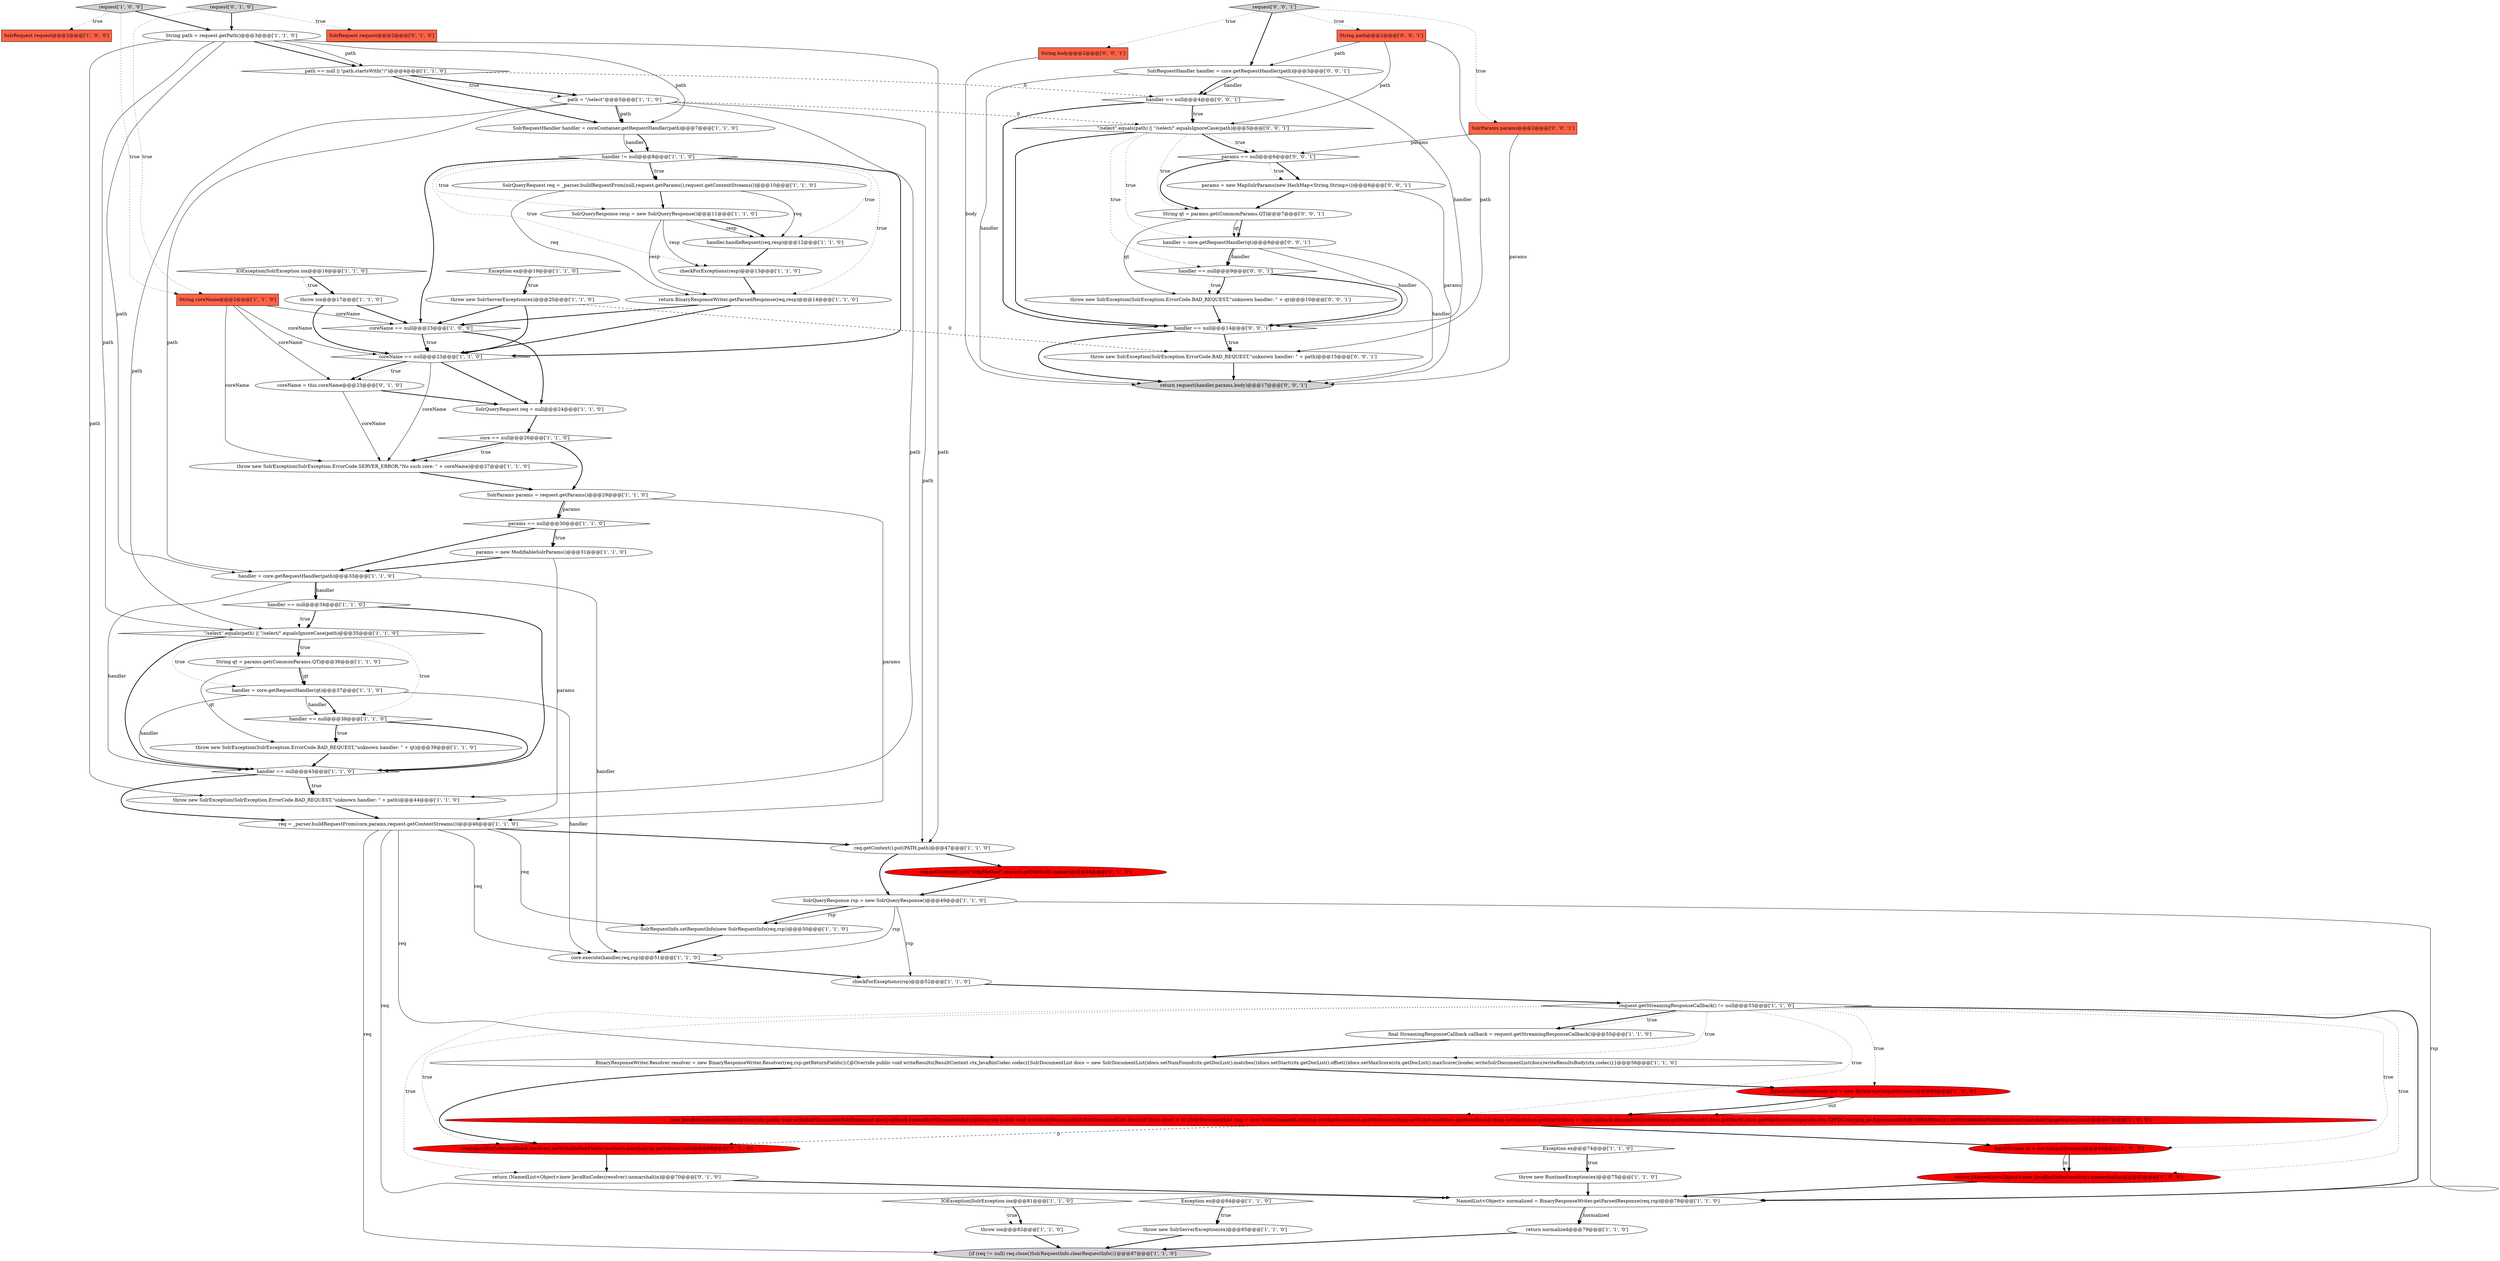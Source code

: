 digraph {
17 [style = filled, label = "params == null@@@30@@@['1', '1', '0']", fillcolor = white, shape = diamond image = "AAA0AAABBB1BBB"];
30 [style = filled, label = "new JavaBinCodec(resolver){@Override public void writeSolrDocument(SolrDocument doc){callback.streamSolrDocument(doc)}@Override public void writeSolrDocumentList(SolrDocumentList docs){if (docs.size() > 0) {SolrDocumentList tmp = new SolrDocumentList()tmp.setMaxScore(docs.getMaxScore())tmp.setNumFound(docs.getNumFound())tmp.setStart(docs.getStart())docs = tmp}callback.streamDocListInfo(docs.getNumFound(),docs.getStart(),docs.getMaxScore())super.edu.fdu.CPPDG.tinypdg.pe.ExpressionInfo@10064f9docs}}.setWritableDocFields(resolver).marshal(rsp.getValues(),out)@@@67@@@['1', '0', '0']", fillcolor = red, shape = ellipse image = "AAA1AAABBB1BBB"];
12 [style = filled, label = "BinaryResponseWriter.Resolver resolver = new BinaryResponseWriter.Resolver(req,rsp.getReturnFields()){@Override public void writeResults(ResultContext ctx,JavaBinCodec codec){SolrDocumentList docs = new SolrDocumentList()docs.setNumFound(ctx.getDocList().matches())docs.setStart(ctx.getDocList().offset())docs.setMaxScore(ctx.getDocList().maxScore())codec.writeSolrDocumentList(docs)writeResultsBody(ctx,codec)}}@@@56@@@['1', '1', '0']", fillcolor = white, shape = ellipse image = "AAA0AAABBB1BBB"];
8 [style = filled, label = "req = _parser.buildRequestFrom(core,params,request.getContentStreams())@@@46@@@['1', '1', '0']", fillcolor = white, shape = ellipse image = "AAA0AAABBB1BBB"];
42 [style = filled, label = "return (NamedList<Object>)new JavaBinCodec(resolver).unmarshal(in)@@@85@@@['1', '0', '0']", fillcolor = red, shape = ellipse image = "AAA1AAABBB1BBB"];
60 [style = filled, label = "createJavaBinCodec(callback,resolver).setWritableDocFields(resolver).marshal(rsp.getValues(),out)@@@68@@@['0', '1', '0']", fillcolor = red, shape = ellipse image = "AAA1AAABBB2BBB"];
15 [style = filled, label = "throw iox@@@82@@@['1', '1', '0']", fillcolor = white, shape = ellipse image = "AAA0AAABBB1BBB"];
37 [style = filled, label = "throw new SolrException(SolrException.ErrorCode.SERVER_ERROR,\"No such core: \" + coreName)@@@27@@@['1', '1', '0']", fillcolor = white, shape = ellipse image = "AAA0AAABBB1BBB"];
43 [style = filled, label = "Exception ex@@@74@@@['1', '1', '0']", fillcolor = white, shape = diamond image = "AAA0AAABBB1BBB"];
18 [style = filled, label = "path = \"/select\"@@@5@@@['1', '1', '0']", fillcolor = white, shape = ellipse image = "AAA0AAABBB1BBB"];
32 [style = filled, label = "\"/select\".equals(path) || \"/select/\".equalsIgnoreCase(path)@@@35@@@['1', '1', '0']", fillcolor = white, shape = diamond image = "AAA0AAABBB1BBB"];
31 [style = filled, label = "core.execute(handler,req,rsp)@@@51@@@['1', '1', '0']", fillcolor = white, shape = ellipse image = "AAA0AAABBB1BBB"];
63 [style = filled, label = "SolrRequestHandler handler = core.getRequestHandler(path)@@@3@@@['0', '0', '1']", fillcolor = white, shape = ellipse image = "AAA0AAABBB3BBB"];
57 [style = filled, label = "req.getContext().put(\"httpMethod\",request.getMethod().name())@@@48@@@['0', '1', '0']", fillcolor = red, shape = ellipse image = "AAA1AAABBB2BBB"];
49 [style = filled, label = "request['1', '0', '0']", fillcolor = lightgray, shape = diamond image = "AAA0AAABBB1BBB"];
46 [style = filled, label = "SolrRequestHandler handler = coreContainer.getRequestHandler(path)@@@7@@@['1', '1', '0']", fillcolor = white, shape = ellipse image = "AAA0AAABBB1BBB"];
70 [style = filled, label = "params == null@@@6@@@['0', '0', '1']", fillcolor = white, shape = diamond image = "AAA0AAABBB3BBB"];
23 [style = filled, label = "Exception ex@@@84@@@['1', '1', '0']", fillcolor = white, shape = diamond image = "AAA0AAABBB1BBB"];
67 [style = filled, label = "handler == null@@@4@@@['0', '0', '1']", fillcolor = white, shape = diamond image = "AAA0AAABBB3BBB"];
22 [style = filled, label = "handler == null@@@43@@@['1', '1', '0']", fillcolor = white, shape = diamond image = "AAA0AAABBB1BBB"];
33 [style = filled, label = "req.getContext().put(PATH,path)@@@47@@@['1', '1', '0']", fillcolor = white, shape = ellipse image = "AAA0AAABBB1BBB"];
53 [style = filled, label = "SolrQueryResponse resp = new SolrQueryResponse()@@@11@@@['1', '1', '0']", fillcolor = white, shape = ellipse image = "AAA0AAABBB1BBB"];
6 [style = filled, label = "IOException|SolrException iox@@@81@@@['1', '1', '0']", fillcolor = white, shape = diamond image = "AAA0AAABBB1BBB"];
25 [style = filled, label = "throw new SolrServerException(ex)@@@85@@@['1', '1', '0']", fillcolor = white, shape = ellipse image = "AAA0AAABBB1BBB"];
59 [style = filled, label = "return (NamedList<Object>)new JavaBinCodec(resolver).unmarshal(in)@@@70@@@['0', '1', '0']", fillcolor = white, shape = ellipse image = "AAA0AAABBB2BBB"];
62 [style = filled, label = "\"/select\".equals(path) || \"/select/\".equalsIgnoreCase(path)@@@5@@@['0', '0', '1']", fillcolor = white, shape = diamond image = "AAA0AAABBB3BBB"];
56 [style = filled, label = "SolrRequest request@@@2@@@['0', '1', '0']", fillcolor = tomato, shape = box image = "AAA0AAABBB2BBB"];
58 [style = filled, label = "coreName = this.coreName@@@23@@@['0', '1', '0']", fillcolor = white, shape = ellipse image = "AAA0AAABBB2BBB"];
45 [style = filled, label = "coreName == null@@@23@@@['1', '1', '0']", fillcolor = white, shape = diamond image = "AAA0AAABBB1BBB"];
29 [style = filled, label = "checkForExceptions(rsp)@@@52@@@['1', '1', '0']", fillcolor = white, shape = ellipse image = "AAA0AAABBB1BBB"];
40 [style = filled, label = "throw new SolrServerException(ex)@@@20@@@['1', '1', '0']", fillcolor = white, shape = ellipse image = "AAA0AAABBB1BBB"];
71 [style = filled, label = "handler == null@@@14@@@['0', '0', '1']", fillcolor = white, shape = diamond image = "AAA0AAABBB3BBB"];
52 [style = filled, label = "SolrQueryRequest req = null@@@24@@@['1', '1', '0']", fillcolor = white, shape = ellipse image = "AAA0AAABBB1BBB"];
77 [style = filled, label = "handler == null@@@9@@@['0', '0', '1']", fillcolor = white, shape = diamond image = "AAA0AAABBB3BBB"];
68 [style = filled, label = "request['0', '0', '1']", fillcolor = lightgray, shape = diamond image = "AAA0AAABBB3BBB"];
72 [style = filled, label = "SolrParams params@@@2@@@['0', '0', '1']", fillcolor = tomato, shape = box image = "AAA0AAABBB3BBB"];
73 [style = filled, label = "throw new SolrException(SolrException.ErrorCode.BAD_REQUEST,\"unknown handler: \" + path)@@@15@@@['0', '0', '1']", fillcolor = white, shape = ellipse image = "AAA0AAABBB3BBB"];
66 [style = filled, label = "throw new SolrException(SolrException.ErrorCode.BAD_REQUEST,\"unknown handler: \" + qt)@@@10@@@['0', '0', '1']", fillcolor = white, shape = ellipse image = "AAA0AAABBB3BBB"];
1 [style = filled, label = "return normalized@@@79@@@['1', '1', '0']", fillcolor = white, shape = ellipse image = "AAA0AAABBB1BBB"];
54 [style = filled, label = "{if (req != null) req.close()SolrRequestInfo.clearRequestInfo()}@@@87@@@['1', '1', '0']", fillcolor = lightgray, shape = ellipse image = "AAA0AAABBB1BBB"];
36 [style = filled, label = "request.getStreamingResponseCallback() != null@@@53@@@['1', '1', '0']", fillcolor = white, shape = diamond image = "AAA0AAABBB1BBB"];
16 [style = filled, label = "handler.handleRequest(req,resp)@@@12@@@['1', '1', '0']", fillcolor = white, shape = ellipse image = "AAA0AAABBB1BBB"];
65 [style = filled, label = "handler = core.getRequestHandler(qt)@@@8@@@['0', '0', '1']", fillcolor = white, shape = ellipse image = "AAA0AAABBB3BBB"];
7 [style = filled, label = "throw new SolrException(SolrException.ErrorCode.BAD_REQUEST,\"unknown handler: \" + path)@@@44@@@['1', '1', '0']", fillcolor = white, shape = ellipse image = "AAA0AAABBB1BBB"];
50 [style = filled, label = "String coreName@@@2@@@['1', '1', '0']", fillcolor = tomato, shape = box image = "AAA0AAABBB1BBB"];
76 [style = filled, label = "params = new MapSolrParams(new HashMap<String,String>())@@@6@@@['0', '0', '1']", fillcolor = white, shape = ellipse image = "AAA0AAABBB3BBB"];
34 [style = filled, label = "String path = request.getPath()@@@3@@@['1', '1', '0']", fillcolor = white, shape = ellipse image = "AAA0AAABBB1BBB"];
28 [style = filled, label = "checkForExceptions(resp)@@@13@@@['1', '1', '0']", fillcolor = white, shape = ellipse image = "AAA0AAABBB1BBB"];
20 [style = filled, label = "handler = core.getRequestHandler(qt)@@@37@@@['1', '1', '0']", fillcolor = white, shape = ellipse image = "AAA0AAABBB1BBB"];
5 [style = filled, label = "params = new ModifiableSolrParams()@@@31@@@['1', '1', '0']", fillcolor = white, shape = ellipse image = "AAA0AAABBB1BBB"];
4 [style = filled, label = "final StreamingResponseCallback callback = request.getStreamingResponseCallback()@@@55@@@['1', '1', '0']", fillcolor = white, shape = ellipse image = "AAA0AAABBB1BBB"];
69 [style = filled, label = "return request(handler,params,body)@@@17@@@['0', '0', '1']", fillcolor = lightgray, shape = ellipse image = "AAA0AAABBB3BBB"];
64 [style = filled, label = "String qt = params.get(CommonParams.QT)@@@7@@@['0', '0', '1']", fillcolor = white, shape = ellipse image = "AAA0AAABBB3BBB"];
10 [style = filled, label = "handler != null@@@8@@@['1', '1', '0']", fillcolor = white, shape = diamond image = "AAA0AAABBB1BBB"];
48 [style = filled, label = "core == null@@@26@@@['1', '1', '0']", fillcolor = white, shape = diamond image = "AAA0AAABBB1BBB"];
74 [style = filled, label = "String path@@@2@@@['0', '0', '1']", fillcolor = tomato, shape = box image = "AAA0AAABBB3BBB"];
61 [style = filled, label = "request['0', '1', '0']", fillcolor = lightgray, shape = diamond image = "AAA0AAABBB2BBB"];
2 [style = filled, label = "SolrRequest request@@@2@@@['1', '0', '0']", fillcolor = tomato, shape = box image = "AAA0AAABBB1BBB"];
47 [style = filled, label = "path == null || !path.startsWith(\"/\")@@@4@@@['1', '1', '0']", fillcolor = white, shape = diamond image = "AAA0AAABBB1BBB"];
27 [style = filled, label = "SolrQueryResponse rsp = new SolrQueryResponse()@@@49@@@['1', '1', '0']", fillcolor = white, shape = ellipse image = "AAA0AAABBB1BBB"];
55 [style = filled, label = "throw new RuntimeException(ex)@@@75@@@['1', '1', '0']", fillcolor = white, shape = ellipse image = "AAA0AAABBB1BBB"];
11 [style = filled, label = "return BinaryResponseWriter.getParsedResponse(req,resp)@@@14@@@['1', '1', '0']", fillcolor = white, shape = ellipse image = "AAA0AAABBB1BBB"];
75 [style = filled, label = "String body@@@2@@@['0', '0', '1']", fillcolor = tomato, shape = box image = "AAA0AAABBB3BBB"];
21 [style = filled, label = "throw new SolrException(SolrException.ErrorCode.BAD_REQUEST,\"unknown handler: \" + qt)@@@39@@@['1', '1', '0']", fillcolor = white, shape = ellipse image = "AAA0AAABBB1BBB"];
38 [style = filled, label = "handler == null@@@34@@@['1', '1', '0']", fillcolor = white, shape = diamond image = "AAA0AAABBB1BBB"];
24 [style = filled, label = "IOException|SolrException iox@@@16@@@['1', '1', '0']", fillcolor = white, shape = diamond image = "AAA0AAABBB1BBB"];
0 [style = filled, label = "SolrQueryRequest req = _parser.buildRequestFrom(null,request.getParams(),request.getContentStreams())@@@10@@@['1', '1', '0']", fillcolor = white, shape = ellipse image = "AAA0AAABBB1BBB"];
35 [style = filled, label = "SolrRequestInfo.setRequestInfo(new SolrRequestInfo(req,rsp))@@@50@@@['1', '1', '0']", fillcolor = white, shape = ellipse image = "AAA0AAABBB1BBB"];
13 [style = filled, label = "NamedList<Object> normalized = BinaryResponseWriter.getParsedResponse(req,rsp)@@@78@@@['1', '1', '0']", fillcolor = white, shape = ellipse image = "AAA0AAABBB1BBB"];
51 [style = filled, label = "InputStream in = out.toInputStream()@@@84@@@['1', '0', '0']", fillcolor = red, shape = ellipse image = "AAA1AAABBB1BBB"];
14 [style = filled, label = "ByteArrayOutputStream out = new ByteArrayOutputStream()@@@66@@@['1', '0', '0']", fillcolor = red, shape = ellipse image = "AAA1AAABBB1BBB"];
19 [style = filled, label = "SolrParams params = request.getParams()@@@29@@@['1', '1', '0']", fillcolor = white, shape = ellipse image = "AAA0AAABBB1BBB"];
9 [style = filled, label = "handler = core.getRequestHandler(path)@@@33@@@['1', '1', '0']", fillcolor = white, shape = ellipse image = "AAA0AAABBB1BBB"];
26 [style = filled, label = "String qt = params.get(CommonParams.QT)@@@36@@@['1', '1', '0']", fillcolor = white, shape = ellipse image = "AAA0AAABBB1BBB"];
41 [style = filled, label = "handler == null@@@38@@@['1', '1', '0']", fillcolor = white, shape = diamond image = "AAA0AAABBB1BBB"];
44 [style = filled, label = "throw iox@@@17@@@['1', '1', '0']", fillcolor = white, shape = ellipse image = "AAA0AAABBB1BBB"];
39 [style = filled, label = "coreName == null@@@23@@@['1', '0', '0']", fillcolor = white, shape = diamond image = "AAA0AAABBB1BBB"];
3 [style = filled, label = "Exception ex@@@19@@@['1', '1', '0']", fillcolor = white, shape = diamond image = "AAA0AAABBB1BBB"];
32->22 [style = bold, label=""];
77->66 [style = dotted, label="true"];
70->64 [style = bold, label=""];
5->9 [style = bold, label=""];
43->55 [style = bold, label=""];
76->64 [style = bold, label=""];
47->67 [style = dashed, label="0"];
34->9 [style = solid, label="path"];
17->9 [style = bold, label=""];
15->54 [style = bold, label=""];
50->37 [style = solid, label="coreName"];
9->22 [style = solid, label="handler"];
53->11 [style = solid, label="resp"];
55->13 [style = bold, label=""];
67->71 [style = bold, label=""];
50->39 [style = solid, label="coreName"];
74->73 [style = solid, label="path"];
7->8 [style = bold, label=""];
3->40 [style = dotted, label="true"];
49->2 [style = dotted, label="true"];
13->1 [style = bold, label=""];
22->8 [style = bold, label=""];
0->53 [style = bold, label=""];
10->39 [style = bold, label=""];
62->64 [style = dotted, label="true"];
43->55 [style = dotted, label="true"];
71->73 [style = dotted, label="true"];
18->9 [style = solid, label="path"];
46->10 [style = solid, label="handler"];
18->7 [style = solid, label="path"];
27->35 [style = solid, label="rsp"];
8->31 [style = solid, label="req"];
18->46 [style = bold, label=""];
14->30 [style = solid, label="out"];
41->22 [style = bold, label=""];
64->65 [style = solid, label="qt"];
9->38 [style = bold, label=""];
10->16 [style = dotted, label="true"];
68->72 [style = dotted, label="true"];
34->32 [style = solid, label="path"];
36->14 [style = dotted, label="true"];
65->77 [style = solid, label="handler"];
18->33 [style = solid, label="path"];
41->21 [style = dotted, label="true"];
6->15 [style = dotted, label="true"];
72->69 [style = solid, label="params"];
29->36 [style = bold, label=""];
35->31 [style = bold, label=""];
23->25 [style = bold, label=""];
48->37 [style = bold, label=""];
75->69 [style = solid, label="body"];
13->1 [style = solid, label="normalized"];
17->5 [style = bold, label=""];
63->71 [style = solid, label="handler"];
45->58 [style = dotted, label="true"];
68->75 [style = dotted, label="true"];
14->30 [style = bold, label=""];
74->63 [style = solid, label="path"];
41->21 [style = bold, label=""];
34->47 [style = bold, label=""];
36->4 [style = bold, label=""];
24->44 [style = bold, label=""];
22->7 [style = dotted, label="true"];
31->29 [style = bold, label=""];
39->45 [style = bold, label=""];
26->20 [style = solid, label="qt"];
73->69 [style = bold, label=""];
33->27 [style = bold, label=""];
32->26 [style = bold, label=""];
22->7 [style = bold, label=""];
8->54 [style = solid, label="req"];
38->32 [style = bold, label=""];
62->77 [style = dotted, label="true"];
8->13 [style = solid, label="req"];
50->58 [style = solid, label="coreName"];
8->12 [style = solid, label="req"];
39->52 [style = bold, label=""];
20->41 [style = bold, label=""];
34->46 [style = solid, label="path"];
21->22 [style = bold, label=""];
45->37 [style = solid, label="coreName"];
27->29 [style = solid, label="rsp"];
52->48 [style = bold, label=""];
10->0 [style = bold, label=""];
10->45 [style = bold, label=""];
12->14 [style = bold, label=""];
77->71 [style = bold, label=""];
66->71 [style = bold, label=""];
63->67 [style = solid, label="handler"];
10->0 [style = dotted, label="true"];
0->16 [style = solid, label="req"];
51->42 [style = bold, label=""];
44->45 [style = bold, label=""];
45->52 [style = bold, label=""];
26->20 [style = bold, label=""];
12->60 [style = bold, label=""];
36->60 [style = dotted, label="true"];
26->21 [style = solid, label="qt"];
8->33 [style = bold, label=""];
10->28 [style = dotted, label="true"];
47->18 [style = bold, label=""];
61->56 [style = dotted, label="true"];
68->63 [style = bold, label=""];
9->31 [style = solid, label="handler"];
32->20 [style = dotted, label="true"];
46->10 [style = bold, label=""];
24->44 [style = dotted, label="true"];
18->46 [style = solid, label="path"];
49->50 [style = dotted, label="true"];
38->32 [style = dotted, label="true"];
65->77 [style = bold, label=""];
19->17 [style = bold, label=""];
70->76 [style = bold, label=""];
33->57 [style = bold, label=""];
62->65 [style = dotted, label="true"];
27->35 [style = bold, label=""];
6->15 [style = bold, label=""];
20->22 [style = solid, label="handler"];
45->58 [style = bold, label=""];
77->66 [style = bold, label=""];
72->70 [style = solid, label="params"];
19->17 [style = solid, label="params"];
61->34 [style = bold, label=""];
53->16 [style = solid, label="resp"];
36->13 [style = bold, label=""];
71->73 [style = bold, label=""];
40->39 [style = bold, label=""];
19->8 [style = solid, label="params"];
34->7 [style = solid, label="path"];
10->11 [style = dotted, label="true"];
64->65 [style = bold, label=""];
1->54 [style = bold, label=""];
63->67 [style = bold, label=""];
4->12 [style = bold, label=""];
47->18 [style = dotted, label="true"];
34->47 [style = solid, label="path"];
0->11 [style = solid, label="req"];
36->51 [style = dotted, label="true"];
64->66 [style = solid, label="qt"];
20->41 [style = solid, label="handler"];
65->69 [style = solid, label="handler"];
25->54 [style = bold, label=""];
39->45 [style = dotted, label="true"];
23->25 [style = dotted, label="true"];
36->30 [style = dotted, label="true"];
62->70 [style = dotted, label="true"];
18->62 [style = dashed, label="0"];
65->71 [style = solid, label="handler"];
63->69 [style = solid, label="handler"];
53->28 [style = solid, label="resp"];
48->37 [style = dotted, label="true"];
62->70 [style = bold, label=""];
42->13 [style = bold, label=""];
40->73 [style = dashed, label="0"];
32->41 [style = dotted, label="true"];
18->32 [style = solid, label="path"];
3->40 [style = bold, label=""];
28->11 [style = bold, label=""];
10->53 [style = dotted, label="true"];
5->8 [style = solid, label="params"];
11->45 [style = bold, label=""];
74->62 [style = solid, label="path"];
47->46 [style = bold, label=""];
50->45 [style = solid, label="coreName"];
76->69 [style = solid, label="params"];
70->76 [style = dotted, label="true"];
8->35 [style = solid, label="req"];
36->42 [style = dotted, label="true"];
30->60 [style = dashed, label="0"];
60->59 [style = bold, label=""];
49->34 [style = bold, label=""];
44->39 [style = bold, label=""];
58->37 [style = solid, label="coreName"];
36->4 [style = dotted, label="true"];
36->12 [style = dotted, label="true"];
71->69 [style = bold, label=""];
67->62 [style = bold, label=""];
30->51 [style = bold, label=""];
20->31 [style = solid, label="handler"];
57->27 [style = bold, label=""];
62->71 [style = bold, label=""];
16->28 [style = bold, label=""];
34->33 [style = solid, label="path"];
51->42 [style = solid, label="in"];
68->74 [style = dotted, label="true"];
59->13 [style = bold, label=""];
48->19 [style = bold, label=""];
53->16 [style = bold, label=""];
11->39 [style = bold, label=""];
27->31 [style = solid, label="rsp"];
32->26 [style = dotted, label="true"];
40->45 [style = bold, label=""];
27->13 [style = solid, label="rsp"];
37->19 [style = bold, label=""];
58->52 [style = bold, label=""];
9->38 [style = solid, label="handler"];
36->59 [style = dotted, label="true"];
38->22 [style = bold, label=""];
67->62 [style = dotted, label="true"];
61->50 [style = dotted, label="true"];
17->5 [style = dotted, label="true"];
}
